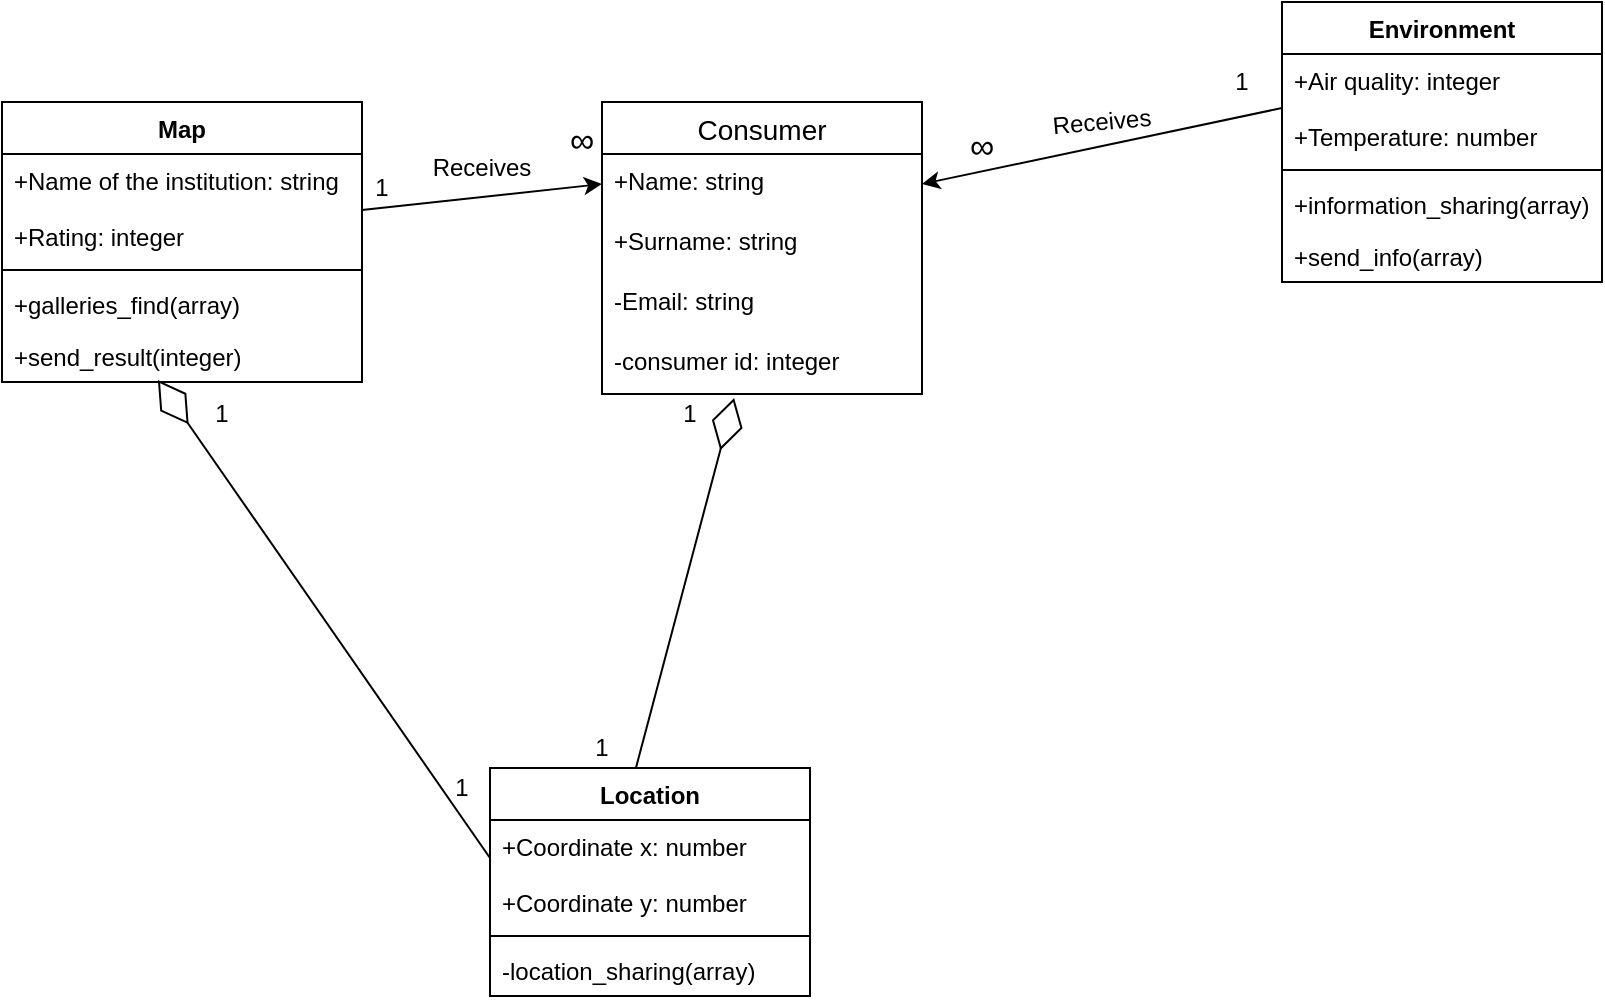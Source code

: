 <mxfile version="13.7.9" type="device"><diagram id="FvQV4TAyIELYSYCvBXfy" name="Страница 1"><mxGraphModel dx="1086" dy="966" grid="1" gridSize="10" guides="1" tooltips="1" connect="1" arrows="1" fold="1" page="1" pageScale="1" pageWidth="827" pageHeight="1169" math="0" shadow="0"><root><mxCell id="0"/><mxCell id="1" parent="0"/><mxCell id="ed3CyrRuA7IYCYrVOlcx-21" value="" style="endArrow=classic;html=1;exitX=1;exitY=0.5;exitDx=0;exitDy=0;entryX=0;entryY=0.5;entryDx=0;entryDy=0;" parent="1" target="ed3CyrRuA7IYCYrVOlcx-6" edge="1"><mxGeometry width="50" height="50" relative="1" as="geometry"><mxPoint x="270" y="381" as="sourcePoint"/><mxPoint x="440" y="460" as="targetPoint"/></mxGeometry></mxCell><mxCell id="ed3CyrRuA7IYCYrVOlcx-23" value="" style="endArrow=classic;html=1;exitX=0;exitY=0.5;exitDx=0;exitDy=0;entryX=1;entryY=0.5;entryDx=0;entryDy=0;" parent="1" source="4NqCzlgjaERP-1PlKhrc-2" target="ed3CyrRuA7IYCYrVOlcx-6" edge="1"><mxGeometry width="50" height="50" relative="1" as="geometry"><mxPoint x="720" y="335" as="sourcePoint"/><mxPoint x="440" y="460" as="targetPoint"/></mxGeometry></mxCell><mxCell id="ed3CyrRuA7IYCYrVOlcx-25" value="Receives" style="text;html=1;strokeColor=none;fillColor=none;align=center;verticalAlign=middle;whiteSpace=wrap;rounded=0;" parent="1" vertex="1"><mxGeometry x="290" y="350" width="80" height="20" as="geometry"/></mxCell><mxCell id="ed3CyrRuA7IYCYrVOlcx-29" value="" style="endArrow=diamondThin;endFill=0;endSize=24;html=1;exitX=0.456;exitY=0;exitDx=0;exitDy=0;exitPerimeter=0;entryX=0.413;entryY=1.067;entryDx=0;entryDy=0;entryPerimeter=0;" parent="1" source="4NqCzlgjaERP-1PlKhrc-19" target="0lZOVPj0VqUiSsR4swPo-5" edge="1"><mxGeometry width="160" relative="1" as="geometry"><mxPoint x="392.96" y="642.668" as="sourcePoint"/><mxPoint x="452.08" y="503.99" as="targetPoint"/></mxGeometry></mxCell><mxCell id="ed3CyrRuA7IYCYrVOlcx-32" value="" style="endArrow=diamondThin;endFill=0;endSize=24;html=1;exitX=0;exitY=0.352;exitDx=0;exitDy=0;entryX=0.433;entryY=0.962;entryDx=0;entryDy=0;entryPerimeter=0;exitPerimeter=0;" parent="1" source="4NqCzlgjaERP-1PlKhrc-20" target="4NqCzlgjaERP-1PlKhrc-12" edge="1"><mxGeometry width="160" relative="1" as="geometry"><mxPoint x="320" y="681" as="sourcePoint"/><mxPoint x="168.92" y="488.01" as="targetPoint"/></mxGeometry></mxCell><mxCell id="ed3CyrRuA7IYCYrVOlcx-33" value="1" style="text;html=1;strokeColor=none;fillColor=none;align=center;verticalAlign=middle;whiteSpace=wrap;rounded=0;" parent="1" vertex="1"><mxGeometry x="414" y="473" width="40" height="20" as="geometry"/></mxCell><mxCell id="ed3CyrRuA7IYCYrVOlcx-34" value="1" style="text;html=1;strokeColor=none;fillColor=none;align=center;verticalAlign=middle;whiteSpace=wrap;rounded=0;" parent="1" vertex="1"><mxGeometry x="300" y="660" width="40" height="20" as="geometry"/></mxCell><mxCell id="ed3CyrRuA7IYCYrVOlcx-35" value="1" style="text;html=1;strokeColor=none;fillColor=none;align=center;verticalAlign=middle;whiteSpace=wrap;rounded=0;" parent="1" vertex="1"><mxGeometry x="180" y="473" width="40" height="20" as="geometry"/></mxCell><mxCell id="9cylv14_JuQCEVsW54bz-1" value="1" style="text;html=1;strokeColor=none;fillColor=none;align=center;verticalAlign=middle;whiteSpace=wrap;rounded=0;" parent="1" vertex="1"><mxGeometry x="370" y="640" width="40" height="20" as="geometry"/></mxCell><mxCell id="9cylv14_JuQCEVsW54bz-2" value="Receives" style="text;html=1;strokeColor=none;fillColor=none;align=center;verticalAlign=middle;whiteSpace=wrap;rounded=0;rotation=-5;" parent="1" vertex="1"><mxGeometry x="600" y="327" width="80" height="20" as="geometry"/></mxCell><mxCell id="9cylv14_JuQCEVsW54bz-3" value="1" style="text;html=1;strokeColor=none;fillColor=none;align=center;verticalAlign=middle;whiteSpace=wrap;rounded=0;" parent="1" vertex="1"><mxGeometry x="260" y="360" width="40" height="20" as="geometry"/></mxCell><mxCell id="9cylv14_JuQCEVsW54bz-6" value="&lt;font style=&quot;font-size: 17px&quot;&gt;∞&lt;/font&gt;" style="text;html=1;strokeColor=none;fillColor=none;align=center;verticalAlign=middle;whiteSpace=wrap;rounded=0;" parent="1" vertex="1"><mxGeometry x="340" y="327" width="80" height="40" as="geometry"/></mxCell><mxCell id="9cylv14_JuQCEVsW54bz-8" value="1" style="text;html=1;strokeColor=none;fillColor=none;align=center;verticalAlign=middle;whiteSpace=wrap;rounded=0;" parent="1" vertex="1"><mxGeometry x="690" y="307" width="40" height="20" as="geometry"/></mxCell><mxCell id="ed3CyrRuA7IYCYrVOlcx-5" value="Consumer" style="swimlane;fontStyle=0;childLayout=stackLayout;horizontal=1;startSize=26;horizontalStack=0;resizeParent=1;resizeParentMax=0;resizeLast=0;collapsible=1;marginBottom=0;align=center;fontSize=14;" parent="1" vertex="1"><mxGeometry x="390" y="327" width="160" height="146" as="geometry"/></mxCell><mxCell id="ed3CyrRuA7IYCYrVOlcx-6" value="+Name: string" style="text;strokeColor=none;fillColor=none;spacingLeft=4;spacingRight=4;overflow=hidden;rotatable=0;points=[[0,0.5],[1,0.5]];portConstraint=eastwest;fontSize=12;" parent="ed3CyrRuA7IYCYrVOlcx-5" vertex="1"><mxGeometry y="26" width="160" height="30" as="geometry"/></mxCell><mxCell id="ed3CyrRuA7IYCYrVOlcx-7" value="+Surname: string" style="text;strokeColor=none;fillColor=none;spacingLeft=4;spacingRight=4;overflow=hidden;rotatable=0;points=[[0,0.5],[1,0.5]];portConstraint=eastwest;fontSize=12;" parent="ed3CyrRuA7IYCYrVOlcx-5" vertex="1"><mxGeometry y="56" width="160" height="30" as="geometry"/></mxCell><mxCell id="0lZOVPj0VqUiSsR4swPo-4" value="-Email: string" style="text;strokeColor=none;fillColor=none;spacingLeft=4;spacingRight=4;overflow=hidden;rotatable=0;points=[[0,0.5],[1,0.5]];portConstraint=eastwest;fontSize=12;" parent="ed3CyrRuA7IYCYrVOlcx-5" vertex="1"><mxGeometry y="86" width="160" height="30" as="geometry"/></mxCell><mxCell id="0lZOVPj0VqUiSsR4swPo-5" value="-consumer id: integer" style="text;strokeColor=none;fillColor=none;spacingLeft=4;spacingRight=4;overflow=hidden;rotatable=0;points=[[0,0.5],[1,0.5]];portConstraint=eastwest;fontSize=12;" parent="ed3CyrRuA7IYCYrVOlcx-5" vertex="1"><mxGeometry y="116" width="160" height="30" as="geometry"/></mxCell><mxCell id="lMfG7xkEcxx_gdMrTUzz-3" value="&lt;font style=&quot;font-size: 17px&quot;&gt;∞&lt;/font&gt;" style="text;html=1;strokeColor=none;fillColor=none;align=center;verticalAlign=middle;whiteSpace=wrap;rounded=0;" parent="1" vertex="1"><mxGeometry x="540" y="330" width="80" height="40" as="geometry"/></mxCell><mxCell id="4NqCzlgjaERP-1PlKhrc-1" value="Environment" style="swimlane;fontStyle=1;align=center;verticalAlign=top;childLayout=stackLayout;horizontal=1;startSize=26;horizontalStack=0;resizeParent=1;resizeParentMax=0;resizeLast=0;collapsible=1;marginBottom=0;" vertex="1" parent="1"><mxGeometry x="730" y="277" width="160" height="140" as="geometry"/></mxCell><mxCell id="4NqCzlgjaERP-1PlKhrc-2" value="+Air quality: integer&#10;&#10;+Temperature: number&#10;" style="text;strokeColor=none;fillColor=none;align=left;verticalAlign=top;spacingLeft=4;spacingRight=4;overflow=hidden;rotatable=0;points=[[0,0.5],[1,0.5]];portConstraint=eastwest;" vertex="1" parent="4NqCzlgjaERP-1PlKhrc-1"><mxGeometry y="26" width="160" height="54" as="geometry"/></mxCell><mxCell id="4NqCzlgjaERP-1PlKhrc-3" value="" style="line;strokeWidth=1;fillColor=none;align=left;verticalAlign=middle;spacingTop=-1;spacingLeft=3;spacingRight=3;rotatable=0;labelPosition=right;points=[];portConstraint=eastwest;" vertex="1" parent="4NqCzlgjaERP-1PlKhrc-1"><mxGeometry y="80" width="160" height="8" as="geometry"/></mxCell><mxCell id="4NqCzlgjaERP-1PlKhrc-4" value="+information_sharing(array)" style="text;strokeColor=none;fillColor=none;align=left;verticalAlign=top;spacingLeft=4;spacingRight=4;overflow=hidden;rotatable=0;points=[[0,0.5],[1,0.5]];portConstraint=eastwest;" vertex="1" parent="4NqCzlgjaERP-1PlKhrc-1"><mxGeometry y="88" width="160" height="26" as="geometry"/></mxCell><mxCell id="4NqCzlgjaERP-1PlKhrc-7" value="+send_info(array)" style="text;strokeColor=none;fillColor=none;align=left;verticalAlign=top;spacingLeft=4;spacingRight=4;overflow=hidden;rotatable=0;points=[[0,0.5],[1,0.5]];portConstraint=eastwest;" vertex="1" parent="4NqCzlgjaERP-1PlKhrc-1"><mxGeometry y="114" width="160" height="26" as="geometry"/></mxCell><mxCell id="4NqCzlgjaERP-1PlKhrc-8" value="Map" style="swimlane;fontStyle=1;align=center;verticalAlign=top;childLayout=stackLayout;horizontal=1;startSize=26;horizontalStack=0;resizeParent=1;resizeParentMax=0;resizeLast=0;collapsible=1;marginBottom=0;" vertex="1" parent="1"><mxGeometry x="90" y="327" width="180" height="140" as="geometry"/></mxCell><mxCell id="4NqCzlgjaERP-1PlKhrc-9" value="+Name of the institution: string&#10;&#10;+Rating: integer" style="text;strokeColor=none;fillColor=none;align=left;verticalAlign=top;spacingLeft=4;spacingRight=4;overflow=hidden;rotatable=0;points=[[0,0.5],[1,0.5]];portConstraint=eastwest;" vertex="1" parent="4NqCzlgjaERP-1PlKhrc-8"><mxGeometry y="26" width="180" height="54" as="geometry"/></mxCell><mxCell id="4NqCzlgjaERP-1PlKhrc-10" value="" style="line;strokeWidth=1;fillColor=none;align=left;verticalAlign=middle;spacingTop=-1;spacingLeft=3;spacingRight=3;rotatable=0;labelPosition=right;points=[];portConstraint=eastwest;" vertex="1" parent="4NqCzlgjaERP-1PlKhrc-8"><mxGeometry y="80" width="180" height="8" as="geometry"/></mxCell><mxCell id="4NqCzlgjaERP-1PlKhrc-11" value="+galleries_find(array)" style="text;strokeColor=none;fillColor=none;align=left;verticalAlign=top;spacingLeft=4;spacingRight=4;overflow=hidden;rotatable=0;points=[[0,0.5],[1,0.5]];portConstraint=eastwest;" vertex="1" parent="4NqCzlgjaERP-1PlKhrc-8"><mxGeometry y="88" width="180" height="26" as="geometry"/></mxCell><mxCell id="4NqCzlgjaERP-1PlKhrc-12" value="+send_result(integer)" style="text;strokeColor=none;fillColor=none;align=left;verticalAlign=top;spacingLeft=4;spacingRight=4;overflow=hidden;rotatable=0;points=[[0,0.5],[1,0.5]];portConstraint=eastwest;" vertex="1" parent="4NqCzlgjaERP-1PlKhrc-8"><mxGeometry y="114" width="180" height="26" as="geometry"/></mxCell><mxCell id="4NqCzlgjaERP-1PlKhrc-19" value="Location" style="swimlane;fontStyle=1;align=center;verticalAlign=top;childLayout=stackLayout;horizontal=1;startSize=26;horizontalStack=0;resizeParent=1;resizeParentMax=0;resizeLast=0;collapsible=1;marginBottom=0;" vertex="1" parent="1"><mxGeometry x="334" y="660" width="160" height="114" as="geometry"/></mxCell><mxCell id="4NqCzlgjaERP-1PlKhrc-20" value="+Coordinate x: number&#10;&#10;+Coordinate y: number" style="text;strokeColor=none;fillColor=none;align=left;verticalAlign=top;spacingLeft=4;spacingRight=4;overflow=hidden;rotatable=0;points=[[0,0.5],[1,0.5]];portConstraint=eastwest;" vertex="1" parent="4NqCzlgjaERP-1PlKhrc-19"><mxGeometry y="26" width="160" height="54" as="geometry"/></mxCell><mxCell id="4NqCzlgjaERP-1PlKhrc-21" value="" style="line;strokeWidth=1;fillColor=none;align=left;verticalAlign=middle;spacingTop=-1;spacingLeft=3;spacingRight=3;rotatable=0;labelPosition=right;points=[];portConstraint=eastwest;" vertex="1" parent="4NqCzlgjaERP-1PlKhrc-19"><mxGeometry y="80" width="160" height="8" as="geometry"/></mxCell><mxCell id="4NqCzlgjaERP-1PlKhrc-22" value="-location_sharing(array)" style="text;strokeColor=none;fillColor=none;align=left;verticalAlign=top;spacingLeft=4;spacingRight=4;overflow=hidden;rotatable=0;points=[[0,0.5],[1,0.5]];portConstraint=eastwest;" vertex="1" parent="4NqCzlgjaERP-1PlKhrc-19"><mxGeometry y="88" width="160" height="26" as="geometry"/></mxCell></root></mxGraphModel></diagram></mxfile>